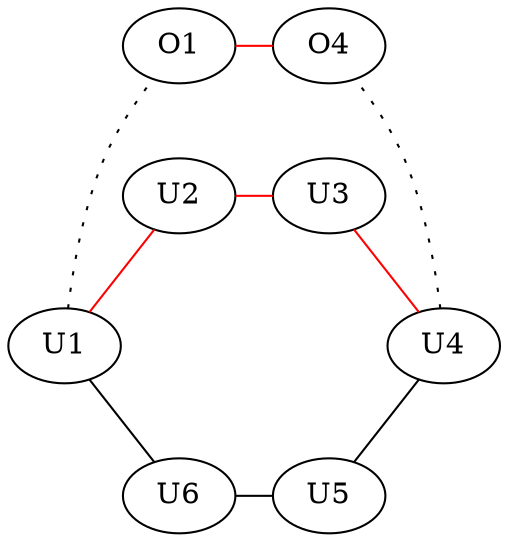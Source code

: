 graph {
	rankdir=TD

    {O1} -- {O4}[color=red]

    subgraph {
		label="Overlay"
        center=true
	
        O1 O4
        
        {rank=same O1 O4}
	}

    {U1} -- U2 -- U3 -- {U4}[color=red]
    {U1} -- U6 -- U5 -- {U4}
    {U2} -- {U6}[style=invis]
    {U3} -- {U5}[style=invis]

    subgraph {
		label="Underlay"
        center=true
	
        U1 U2 U3 U4 U5 U6

        {rank=same U2 U3}
        {rank=same U1 U4}
        {rank=same U5 U6}
	}

    {U1} -- {O1}[style=dotted]
    {U4} -- {O4}[style=dotted]
    {O1} -- {U2 U3} -- {O4}[style=invis]
}
